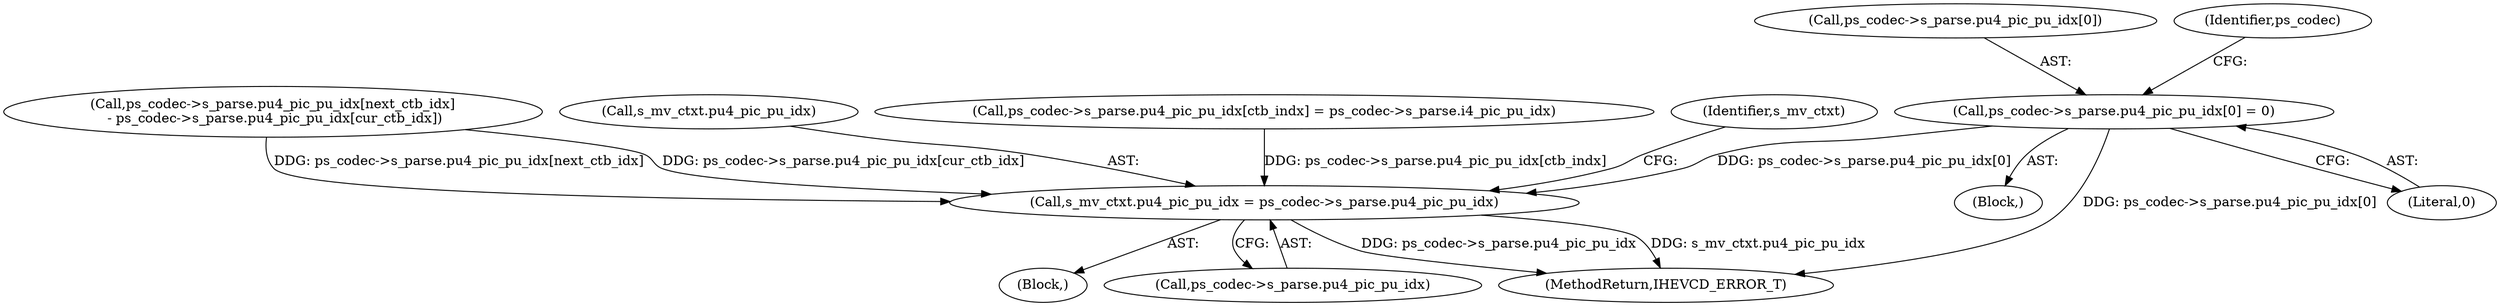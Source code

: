 digraph "0_Android_2b9fb0c2074d370a254b35e2489de2d94943578d@array" {
"1000526" [label="(Call,ps_codec->s_parse.pu4_pic_pu_idx[0] = 0)"];
"1003479" [label="(Call,s_mv_ctxt.pu4_pic_pu_idx = ps_codec->s_parse.pu4_pic_pu_idx)"];
"1003362" [label="(Call,ps_codec->s_parse.pu4_pic_pu_idx[next_ctb_idx]\n - ps_codec->s_parse.pu4_pic_pu_idx[cur_ctb_idx])"];
"1000527" [label="(Call,ps_codec->s_parse.pu4_pic_pu_idx[0])"];
"1003480" [label="(Call,s_mv_ctxt.pu4_pic_pu_idx)"];
"1000538" [label="(Identifier,ps_codec)"];
"1003479" [label="(Call,s_mv_ctxt.pu4_pic_pu_idx = ps_codec->s_parse.pu4_pic_pu_idx)"];
"1002714" [label="(Call,ps_codec->s_parse.pu4_pic_pu_idx[ctb_indx] = ps_codec->s_parse.i4_pic_pu_idx)"];
"1000526" [label="(Call,ps_codec->s_parse.pu4_pic_pu_idx[0] = 0)"];
"1000505" [label="(Block,)"];
"1003412" [label="(Block,)"];
"1003483" [label="(Call,ps_codec->s_parse.pu4_pic_pu_idx)"];
"1005291" [label="(MethodReturn,IHEVCD_ERROR_T)"];
"1003490" [label="(Identifier,s_mv_ctxt)"];
"1000534" [label="(Literal,0)"];
"1000526" -> "1000505"  [label="AST: "];
"1000526" -> "1000534"  [label="CFG: "];
"1000527" -> "1000526"  [label="AST: "];
"1000534" -> "1000526"  [label="AST: "];
"1000538" -> "1000526"  [label="CFG: "];
"1000526" -> "1005291"  [label="DDG: ps_codec->s_parse.pu4_pic_pu_idx[0]"];
"1000526" -> "1003479"  [label="DDG: ps_codec->s_parse.pu4_pic_pu_idx[0]"];
"1003479" -> "1003412"  [label="AST: "];
"1003479" -> "1003483"  [label="CFG: "];
"1003480" -> "1003479"  [label="AST: "];
"1003483" -> "1003479"  [label="AST: "];
"1003490" -> "1003479"  [label="CFG: "];
"1003479" -> "1005291"  [label="DDG: ps_codec->s_parse.pu4_pic_pu_idx"];
"1003479" -> "1005291"  [label="DDG: s_mv_ctxt.pu4_pic_pu_idx"];
"1003362" -> "1003479"  [label="DDG: ps_codec->s_parse.pu4_pic_pu_idx[next_ctb_idx]"];
"1003362" -> "1003479"  [label="DDG: ps_codec->s_parse.pu4_pic_pu_idx[cur_ctb_idx]"];
"1002714" -> "1003479"  [label="DDG: ps_codec->s_parse.pu4_pic_pu_idx[ctb_indx]"];
}
